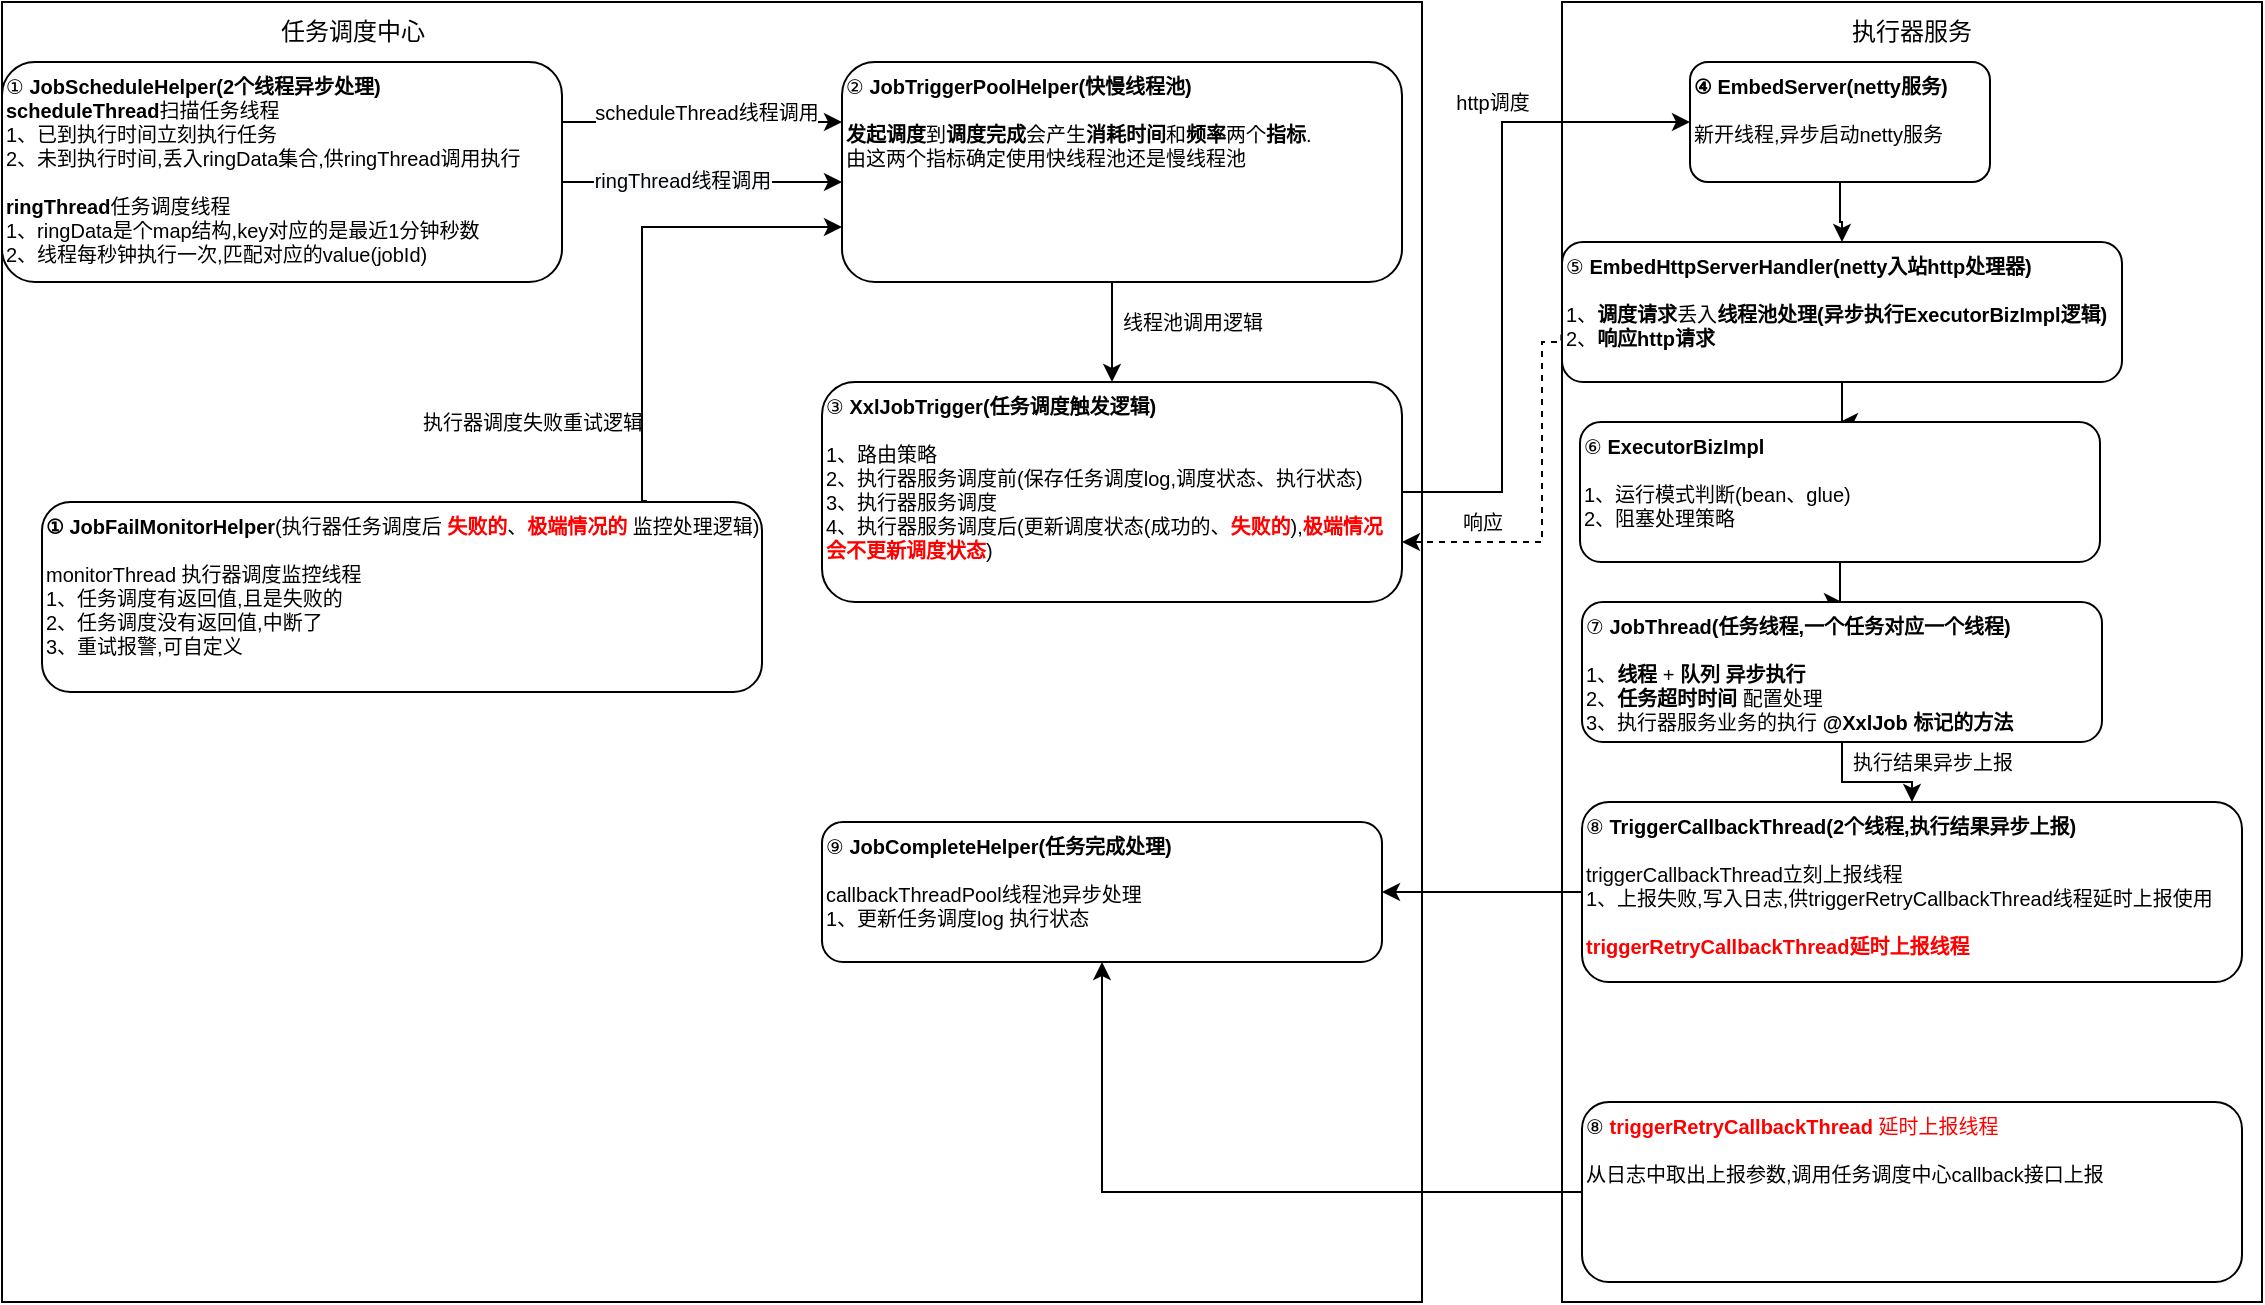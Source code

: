 <mxfile version="17.2.1" type="device"><diagram id="MW7f0r-zxIYQ2-v_8-C-" name="第 1 页"><mxGraphModel dx="1318" dy="726" grid="1" gridSize="10" guides="1" tooltips="1" connect="1" arrows="1" fold="1" page="1" pageScale="1" pageWidth="827" pageHeight="1169" math="0" shadow="0"><root><mxCell id="0"/><mxCell id="1" parent="0"/><mxCell id="FVZzaQdA3fFBsuPMapSU-2" value="" style="rounded=1;whiteSpace=wrap;html=1;arcSize=0;align=center;" vertex="1" parent="1"><mxGeometry width="710" height="650" as="geometry"/></mxCell><mxCell id="FVZzaQdA3fFBsuPMapSU-3" value="" style="rounded=1;whiteSpace=wrap;html=1;arcSize=0;" vertex="1" parent="1"><mxGeometry x="780" width="350" height="650" as="geometry"/></mxCell><mxCell id="FVZzaQdA3fFBsuPMapSU-4" value="任务调度中心" style="text;html=1;strokeColor=none;fillColor=none;align=center;verticalAlign=middle;whiteSpace=wrap;rounded=0;" vertex="1" parent="1"><mxGeometry x="137.5" width="75" height="30" as="geometry"/></mxCell><mxCell id="FVZzaQdA3fFBsuPMapSU-5" value="执行器服务" style="text;html=1;strokeColor=none;fillColor=none;align=center;verticalAlign=middle;whiteSpace=wrap;rounded=0;" vertex="1" parent="1"><mxGeometry x="915" width="80" height="30" as="geometry"/></mxCell><mxCell id="FVZzaQdA3fFBsuPMapSU-9" value="" style="edgeStyle=orthogonalEdgeStyle;rounded=0;orthogonalLoop=1;jettySize=auto;html=1;" edge="1" parent="1" source="FVZzaQdA3fFBsuPMapSU-6" target="FVZzaQdA3fFBsuPMapSU-8"><mxGeometry relative="1" as="geometry"><Array as="points"><mxPoint x="400" y="90"/><mxPoint x="400" y="90"/></Array></mxGeometry></mxCell><mxCell id="FVZzaQdA3fFBsuPMapSU-11" value="&lt;span style=&quot;font-size: 10px; background-color: rgb(248, 249, 250);&quot;&gt;ringThread线程调用&lt;/span&gt;" style="edgeLabel;html=1;align=center;verticalAlign=middle;resizable=0;points=[];fontSize=10;" vertex="1" connectable="0" parent="FVZzaQdA3fFBsuPMapSU-9"><mxGeometry x="-0.145" y="1" relative="1" as="geometry"><mxPoint as="offset"/></mxGeometry></mxCell><mxCell id="FVZzaQdA3fFBsuPMapSU-6" value="①&amp;nbsp;&lt;b style=&quot;font-size: 10px&quot;&gt;JobScheduleHelper(2个线程异步处理)&lt;/b&gt;&lt;br style=&quot;font-size: 10px&quot;&gt;&lt;b style=&quot;font-size: 10px&quot;&gt;scheduleThread&lt;/b&gt;扫描任务线程&lt;br&gt;1、已到执行时间立刻执行任务&lt;br&gt;2、未到执行时间,丢入ringData集合,供ringThread调用执行&lt;br style=&quot;font-size: 10px&quot;&gt;&lt;br style=&quot;font-size: 10px&quot;&gt;&lt;b style=&quot;font-size: 10px&quot;&gt;ringThread&lt;/b&gt;任务调度线程&lt;br&gt;1、ringData是个map结构,key对应的是最近1分钟秒数&lt;br&gt;2、线程每秒钟执行一次,匹配对应的value(jobId)" style="rounded=1;whiteSpace=wrap;html=1;align=left;horizontal=1;verticalAlign=top;fontSize=10;" vertex="1" parent="1"><mxGeometry y="30" width="280" height="110" as="geometry"/></mxCell><mxCell id="FVZzaQdA3fFBsuPMapSU-17" value="" style="edgeStyle=orthogonalEdgeStyle;rounded=0;orthogonalLoop=1;jettySize=auto;html=1;fontSize=10;" edge="1" parent="1" source="FVZzaQdA3fFBsuPMapSU-8" target="FVZzaQdA3fFBsuPMapSU-16"><mxGeometry relative="1" as="geometry"><Array as="points"><mxPoint x="555" y="150"/><mxPoint x="555" y="150"/></Array></mxGeometry></mxCell><mxCell id="FVZzaQdA3fFBsuPMapSU-8" value="②&amp;nbsp;&lt;span style=&quot;font-size: 10px&quot;&gt;&lt;b&gt;JobTriggerPoolHelper(快慢线程池)&lt;/b&gt;&lt;br&gt;&lt;br&gt;&lt;b&gt;发起调度&lt;/b&gt;到&lt;b&gt;调度完成&lt;/b&gt;会产生&lt;b&gt;消耗时间&lt;/b&gt;和&lt;b&gt;频率&lt;/b&gt;两个&lt;b&gt;指标&lt;/b&gt;.&lt;br&gt;由这两个指标确定使用快线程池还是慢线程池&lt;br&gt;&lt;/span&gt;" style="rounded=1;whiteSpace=wrap;html=1;align=left;horizontal=1;verticalAlign=top;fontSize=10;" vertex="1" parent="1"><mxGeometry x="420" y="30" width="280" height="110" as="geometry"/></mxCell><mxCell id="FVZzaQdA3fFBsuPMapSU-12" value="" style="edgeStyle=orthogonalEdgeStyle;rounded=0;orthogonalLoop=1;jettySize=auto;html=1;" edge="1" parent="1"><mxGeometry relative="1" as="geometry"><mxPoint x="280" y="60" as="sourcePoint"/><mxPoint x="420" y="60" as="targetPoint"/></mxGeometry></mxCell><mxCell id="FVZzaQdA3fFBsuPMapSU-14" value="scheduleThread线程调用" style="edgeLabel;html=1;align=center;verticalAlign=middle;resizable=0;points=[];fontSize=10;" vertex="1" connectable="0" parent="FVZzaQdA3fFBsuPMapSU-12"><mxGeometry x="0.018" y="5" relative="1" as="geometry"><mxPoint as="offset"/></mxGeometry></mxCell><mxCell id="FVZzaQdA3fFBsuPMapSU-19" value="" style="edgeStyle=orthogonalEdgeStyle;rounded=0;orthogonalLoop=1;jettySize=auto;html=1;fontSize=10;entryX=0;entryY=0.5;entryDx=0;entryDy=0;" edge="1" parent="1" source="FVZzaQdA3fFBsuPMapSU-16" target="FVZzaQdA3fFBsuPMapSU-21"><mxGeometry relative="1" as="geometry"><mxPoint x="740" y="170" as="targetPoint"/><Array as="points"><mxPoint x="750" y="245"/><mxPoint x="750" y="60"/></Array></mxGeometry></mxCell><mxCell id="FVZzaQdA3fFBsuPMapSU-16" value="③&amp;nbsp;&lt;b&gt;XxlJobTrigger&lt;/b&gt;&lt;b style=&quot;font-size: 10px&quot;&gt;(任务调度触发逻辑)&lt;br&gt;&lt;/b&gt;&lt;br&gt;1、路由策略&lt;br&gt;2、执行器服务调度前(保存任务调度log,调度状态、执行状态)&lt;br&gt;3、执行器服务调度&lt;br&gt;4、执行器服务调度后(更新调度状态(成功的、&lt;b&gt;&lt;font color=&quot;#ff0000&quot;&gt;失败的&lt;/font&gt;&lt;/b&gt;),&lt;b&gt;&lt;font color=&quot;#ff0000&quot;&gt;极端情况会不更新调度状态&lt;/font&gt;&lt;/b&gt;)" style="rounded=1;whiteSpace=wrap;html=1;align=left;horizontal=1;verticalAlign=top;fontSize=10;" vertex="1" parent="1"><mxGeometry x="410" y="190" width="290" height="110" as="geometry"/></mxCell><mxCell id="FVZzaQdA3fFBsuPMapSU-18" value="线程池调用逻辑" style="text;html=1;align=center;verticalAlign=middle;resizable=0;points=[];autosize=1;strokeColor=none;fillColor=none;fontSize=10;" vertex="1" parent="1"><mxGeometry x="550" y="150" width="90" height="20" as="geometry"/></mxCell><mxCell id="FVZzaQdA3fFBsuPMapSU-26" value="" style="edgeStyle=orthogonalEdgeStyle;rounded=0;orthogonalLoop=1;jettySize=auto;html=1;fontSize=10;" edge="1" parent="1" source="FVZzaQdA3fFBsuPMapSU-21" target="FVZzaQdA3fFBsuPMapSU-25"><mxGeometry relative="1" as="geometry"/></mxCell><mxCell id="FVZzaQdA3fFBsuPMapSU-21" value="&lt;b&gt;④ EmbedServer&lt;/b&gt;&lt;b style=&quot;font-size: 10px&quot;&gt;(netty服务)&lt;/b&gt;&lt;br&gt;&lt;br&gt;新开线程,异步启动netty服务" style="rounded=1;whiteSpace=wrap;html=1;align=left;horizontal=1;verticalAlign=top;fontSize=10;" vertex="1" parent="1"><mxGeometry x="844" y="30" width="150" height="60" as="geometry"/></mxCell><mxCell id="FVZzaQdA3fFBsuPMapSU-22" value="⑨&amp;nbsp;&lt;b&gt;JobCompleteHelper&lt;/b&gt;&lt;b style=&quot;font-size: 10px&quot;&gt;(任务完成处理)&lt;/b&gt;&lt;br&gt;&lt;br&gt;callbackThreadPool线程池异步处理&lt;br&gt;1、更新任务调度log 执行状态" style="rounded=1;whiteSpace=wrap;html=1;align=left;horizontal=1;verticalAlign=top;fontSize=10;" vertex="1" parent="1"><mxGeometry x="410" y="410" width="280" height="70" as="geometry"/></mxCell><mxCell id="FVZzaQdA3fFBsuPMapSU-28" value="" style="edgeStyle=orthogonalEdgeStyle;rounded=0;orthogonalLoop=1;jettySize=auto;html=1;fontSize=10;" edge="1" parent="1" source="FVZzaQdA3fFBsuPMapSU-25" target="FVZzaQdA3fFBsuPMapSU-27"><mxGeometry relative="1" as="geometry"/></mxCell><mxCell id="FVZzaQdA3fFBsuPMapSU-36" value="" style="edgeStyle=orthogonalEdgeStyle;rounded=0;orthogonalLoop=1;jettySize=auto;html=1;fontSize=10;fontColor=#FF0000;dashed=1;exitX=-0.001;exitY=0.66;exitDx=0;exitDy=0;exitPerimeter=0;" edge="1" parent="1" source="FVZzaQdA3fFBsuPMapSU-25" target="FVZzaQdA3fFBsuPMapSU-16"><mxGeometry relative="1" as="geometry"><Array as="points"><mxPoint x="780" y="170"/><mxPoint x="770" y="170"/><mxPoint x="770" y="270"/></Array></mxGeometry></mxCell><mxCell id="FVZzaQdA3fFBsuPMapSU-25" value="⑤&amp;nbsp;&lt;b&gt;EmbedHttpServerHandler&lt;/b&gt;&lt;b style=&quot;font-size: 10px&quot;&gt;(netty入站http处理器)&lt;/b&gt;&lt;br&gt;&lt;br&gt;1、&lt;b&gt;调度请求&lt;/b&gt;丢入&lt;b&gt;线程池处理(异步执行&lt;/b&gt;&lt;b&gt;ExecutorBizImpl逻辑&lt;/b&gt;&lt;b&gt;)&lt;/b&gt;&lt;br&gt;2、&lt;b&gt;响应http请求&lt;/b&gt;" style="rounded=1;whiteSpace=wrap;html=1;align=left;horizontal=1;verticalAlign=top;fontSize=10;" vertex="1" parent="1"><mxGeometry x="780" y="120" width="280" height="70" as="geometry"/></mxCell><mxCell id="FVZzaQdA3fFBsuPMapSU-30" value="" style="edgeStyle=orthogonalEdgeStyle;rounded=0;orthogonalLoop=1;jettySize=auto;html=1;fontSize=10;" edge="1" parent="1" source="FVZzaQdA3fFBsuPMapSU-27" target="FVZzaQdA3fFBsuPMapSU-29"><mxGeometry relative="1" as="geometry"/></mxCell><mxCell id="FVZzaQdA3fFBsuPMapSU-27" value="⑥&amp;nbsp;&lt;b&gt;ExecutorBizImpl&lt;/b&gt;&lt;br&gt;&lt;br&gt;1、运行模式判断(bean、glue)&lt;br&gt;2、阻塞处理策略" style="rounded=1;whiteSpace=wrap;html=1;align=left;horizontal=1;verticalAlign=top;fontSize=10;" vertex="1" parent="1"><mxGeometry x="789" y="210" width="260" height="70" as="geometry"/></mxCell><mxCell id="FVZzaQdA3fFBsuPMapSU-32" value="" style="edgeStyle=orthogonalEdgeStyle;rounded=0;orthogonalLoop=1;jettySize=auto;html=1;fontSize=10;" edge="1" parent="1" source="FVZzaQdA3fFBsuPMapSU-29" target="FVZzaQdA3fFBsuPMapSU-31"><mxGeometry relative="1" as="geometry"/></mxCell><mxCell id="FVZzaQdA3fFBsuPMapSU-29" value="⑦&amp;nbsp;&lt;b&gt;JobThread(&lt;/b&gt;&lt;b&gt;任务线程,一个任务对应一个线程&lt;/b&gt;&lt;b&gt;)&lt;/b&gt;&lt;br&gt;&lt;br&gt;1、&lt;b&gt;线程&lt;/b&gt; + &lt;b&gt;队列&lt;/b&gt; &lt;b&gt;异步执行&lt;/b&gt;&lt;br&gt;2、&lt;b&gt;任务超时时间&lt;/b&gt;&amp;nbsp;配置处理&lt;br&gt;3、执行器服务业务的执行 &lt;b&gt;@XxlJob 标记的方法&lt;/b&gt;" style="rounded=1;whiteSpace=wrap;html=1;align=left;horizontal=1;verticalAlign=top;fontSize=10;" vertex="1" parent="1"><mxGeometry x="790" y="300" width="260" height="70" as="geometry"/></mxCell><mxCell id="FVZzaQdA3fFBsuPMapSU-34" value="" style="edgeStyle=orthogonalEdgeStyle;rounded=0;orthogonalLoop=1;jettySize=auto;html=1;fontSize=10;entryX=1;entryY=0.5;entryDx=0;entryDy=0;" edge="1" parent="1" source="FVZzaQdA3fFBsuPMapSU-31" target="FVZzaQdA3fFBsuPMapSU-22"><mxGeometry relative="1" as="geometry"/></mxCell><mxCell id="FVZzaQdA3fFBsuPMapSU-31" value="⑧&amp;nbsp;&lt;b&gt;TriggerCallbackThread(2个线程,执行结果异步上报&lt;/b&gt;&lt;b&gt;)&lt;/b&gt;&lt;br&gt;&lt;br&gt;triggerCallbackThread立刻上报线程&lt;br&gt;1、上报失败,写入日志,供triggerRetryCallbackThread线程延时上报使用&lt;br&gt;&lt;br&gt;&lt;font color=&quot;#ff0000&quot;&gt;&lt;b&gt;triggerRetryCallbackThread延时上报线程&lt;/b&gt;&lt;/font&gt;" style="rounded=1;whiteSpace=wrap;html=1;align=left;horizontal=1;verticalAlign=top;fontSize=10;" vertex="1" parent="1"><mxGeometry x="790" y="400" width="330" height="90" as="geometry"/></mxCell><mxCell id="FVZzaQdA3fFBsuPMapSU-33" value="执行结果异步上报" style="text;html=1;align=center;verticalAlign=middle;resizable=0;points=[];autosize=1;strokeColor=none;fillColor=none;fontSize=10;" vertex="1" parent="1"><mxGeometry x="915" y="370" width="100" height="20" as="geometry"/></mxCell><mxCell id="FVZzaQdA3fFBsuPMapSU-35" value="http调度" style="text;html=1;align=center;verticalAlign=middle;resizable=0;points=[];autosize=1;strokeColor=none;fillColor=none;fontSize=10;" vertex="1" parent="1"><mxGeometry x="720" y="40" width="50" height="20" as="geometry"/></mxCell><mxCell id="FVZzaQdA3fFBsuPMapSU-37" value="&lt;font color=&quot;#000000&quot;&gt;响应&lt;/font&gt;" style="text;html=1;align=center;verticalAlign=middle;resizable=0;points=[];autosize=1;strokeColor=none;fillColor=none;fontSize=10;fontColor=#FF0000;" vertex="1" parent="1"><mxGeometry x="720" y="250" width="40" height="20" as="geometry"/></mxCell><mxCell id="FVZzaQdA3fFBsuPMapSU-44" value="" style="edgeStyle=orthogonalEdgeStyle;rounded=0;orthogonalLoop=1;jettySize=auto;html=1;fontSize=10;fontColor=#FF0000;entryX=0;entryY=0.75;entryDx=0;entryDy=0;exitX=0.84;exitY=-0.005;exitDx=0;exitDy=0;exitPerimeter=0;" edge="1" parent="1" source="FVZzaQdA3fFBsuPMapSU-39" target="FVZzaQdA3fFBsuPMapSU-8"><mxGeometry relative="1" as="geometry"><mxPoint x="570" y="607.5" as="targetPoint"/><Array as="points"><mxPoint x="320" y="250"/><mxPoint x="320" y="113"/></Array></mxGeometry></mxCell><mxCell id="FVZzaQdA3fFBsuPMapSU-39" value="&lt;b&gt;① JobFailMonitorHelper&lt;/b&gt;(执行器任务调度后 &lt;b&gt;&lt;font color=&quot;#ff0000&quot;&gt;失败的&lt;/font&gt;&lt;/b&gt;、&lt;b&gt;&lt;font color=&quot;#ff0000&quot;&gt;极端情况的&lt;/font&gt;&lt;/b&gt; 监控处理逻辑)&lt;br&gt;&lt;br&gt;monitorThread 执行器调度监控线程&lt;br&gt;1、任务调度有返回值,且是失败的&lt;br&gt;2、任务调度没有返回值,中断了&lt;br&gt;3、重试报警,可自定义" style="rounded=1;whiteSpace=wrap;html=1;align=left;horizontal=1;verticalAlign=top;fontSize=10;" vertex="1" parent="1"><mxGeometry x="20" y="250" width="360" height="95" as="geometry"/></mxCell><mxCell id="FVZzaQdA3fFBsuPMapSU-45" value="&lt;font color=&quot;#000000&quot;&gt;执行器调度失败重试逻辑&lt;/font&gt;" style="text;html=1;align=center;verticalAlign=middle;resizable=0;points=[];autosize=1;strokeColor=none;fillColor=none;fontSize=10;fontColor=#FF0000;" vertex="1" parent="1"><mxGeometry x="200" y="200" width="130" height="20" as="geometry"/></mxCell><mxCell id="FVZzaQdA3fFBsuPMapSU-47" value="" style="edgeStyle=orthogonalEdgeStyle;rounded=0;orthogonalLoop=1;jettySize=auto;html=1;fontSize=10;fontColor=#000000;entryX=0.5;entryY=1;entryDx=0;entryDy=0;" edge="1" parent="1" source="FVZzaQdA3fFBsuPMapSU-46" target="FVZzaQdA3fFBsuPMapSU-22"><mxGeometry relative="1" as="geometry"/></mxCell><mxCell id="FVZzaQdA3fFBsuPMapSU-46" value="⑧&amp;nbsp;&lt;font color=&quot;#ff0000&quot;&gt;&lt;b&gt;triggerRetryCallbackThread&amp;nbsp;&lt;/b&gt;延时上报线程&lt;/font&gt;&lt;br&gt;&lt;br&gt;从日志中取出上报参数,调用任务调度中心callback接口上报" style="rounded=1;whiteSpace=wrap;html=1;align=left;horizontal=1;verticalAlign=top;fontSize=10;" vertex="1" parent="1"><mxGeometry x="790" y="550" width="330" height="90" as="geometry"/></mxCell></root></mxGraphModel></diagram></mxfile>